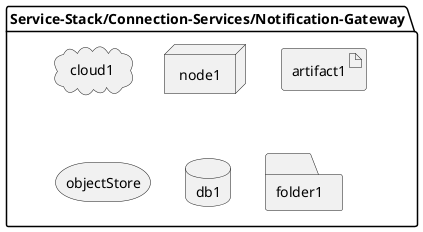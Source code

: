 @startuml

package  "Service-Stack/Connection-Services/Notification-Gateway" {
  cloud cloud1
  node node1
  artifact artifact1
  storage objectStore
  database db1
  folder folder1
}

@enduml
